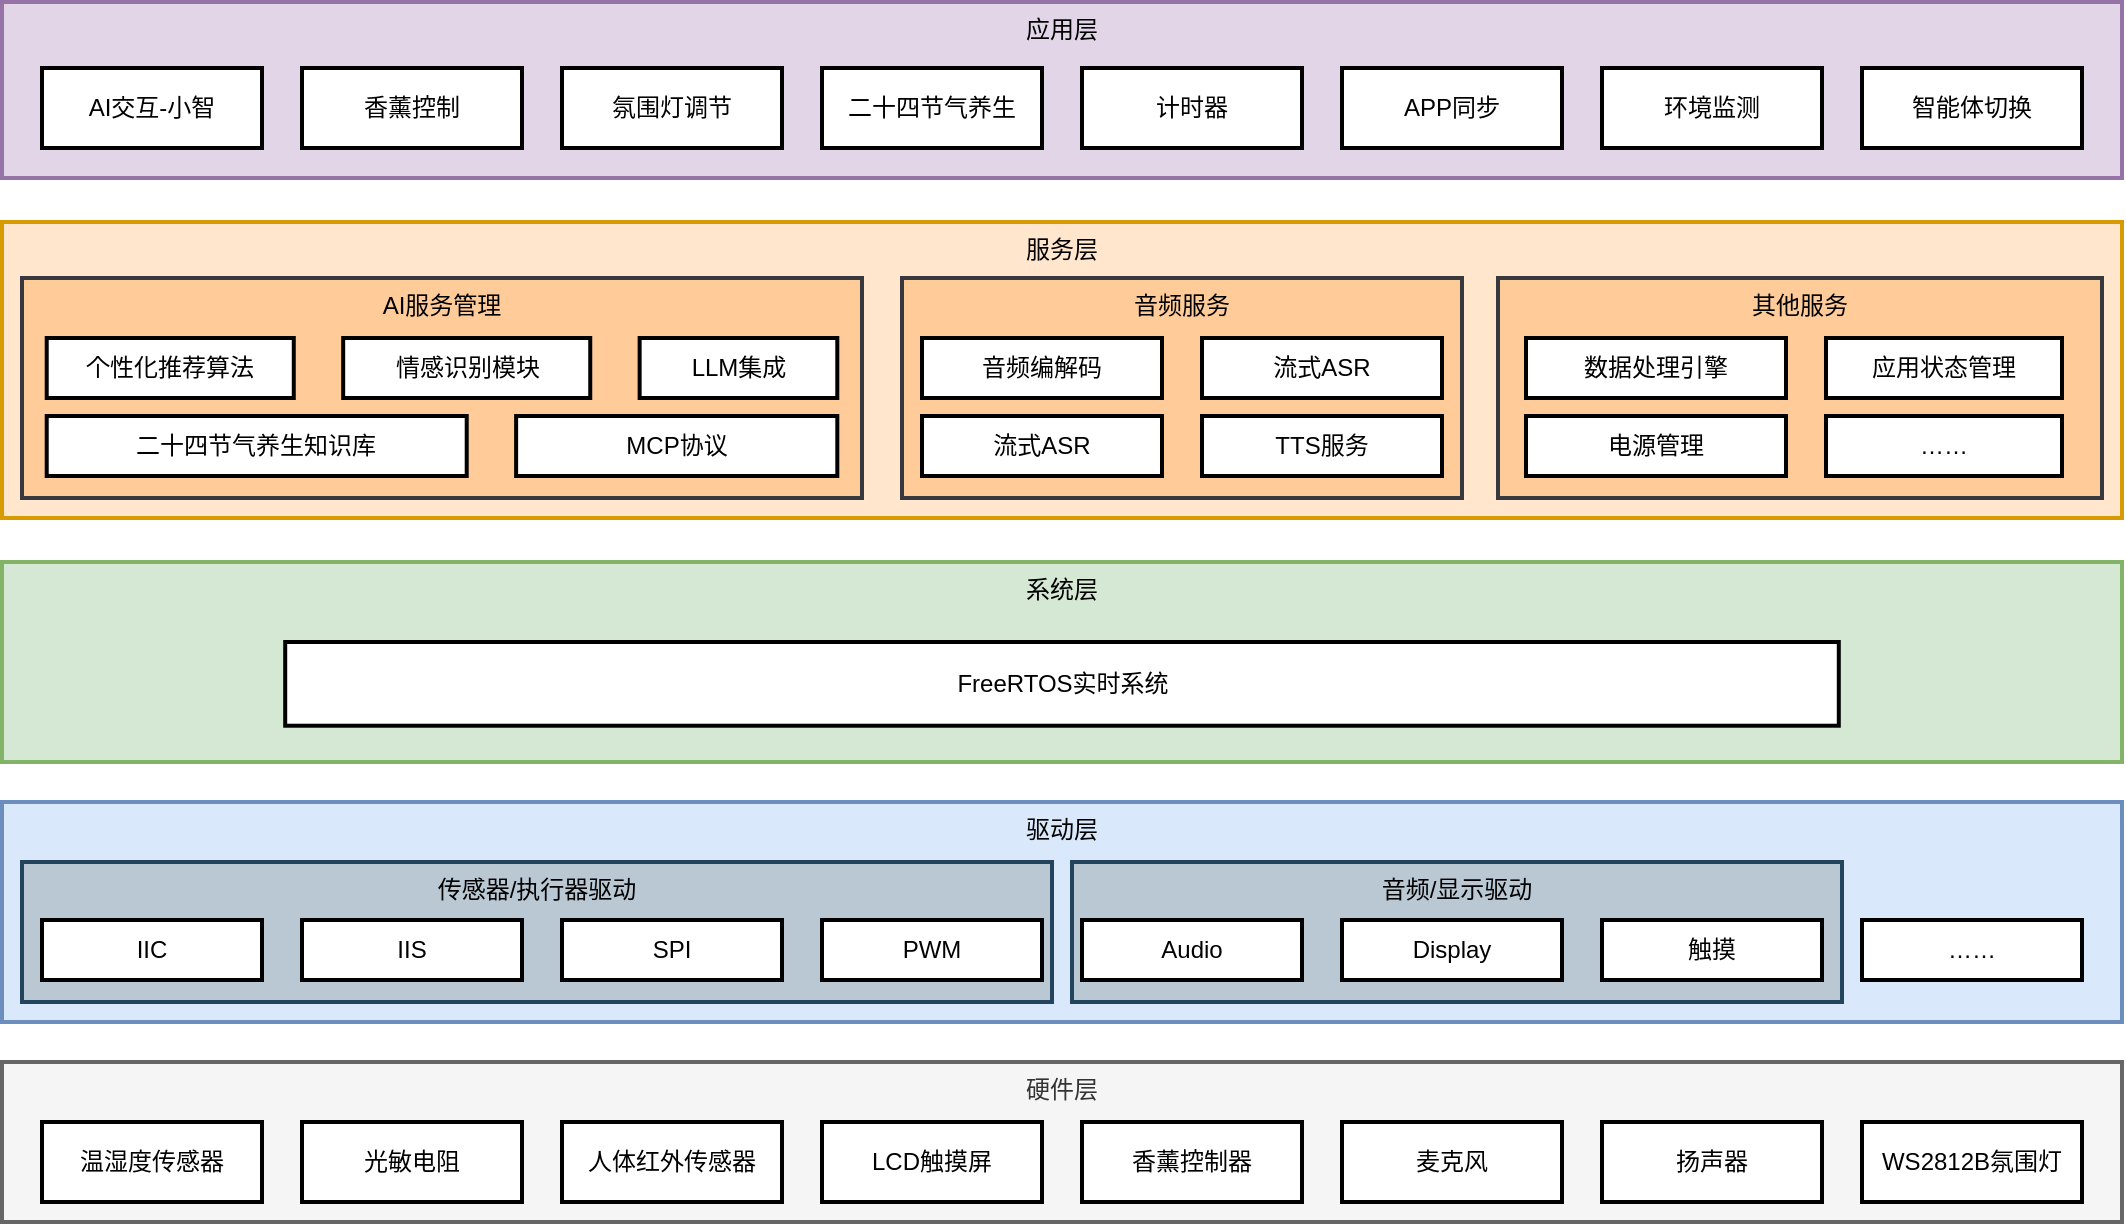 <mxfile version="28.0.9">
  <diagram name="第 1 页" id="M9SJtQtsaJ2pXR9Bw8MJ">
    <mxGraphModel dx="915" dy="1246" grid="1" gridSize="10" guides="1" tooltips="1" connect="1" arrows="1" fold="1" page="1" pageScale="1" pageWidth="827" pageHeight="1169" background="none" math="0" shadow="0">
      <root>
        <mxCell id="0" />
        <mxCell id="1" parent="0" />
        <mxCell id="Z2PmYvO4jJ18WDGjRkqo-59" value="硬件层" style="whiteSpace=wrap;strokeWidth=2;verticalAlign=top;container=0;fillColor=#f5f5f5;fontColor=#333333;strokeColor=#666666;" vertex="1" parent="1">
          <mxGeometry x="1110" y="630" width="1060" height="80" as="geometry" />
        </mxCell>
        <mxCell id="Z2PmYvO4jJ18WDGjRkqo-45" value="温湿度传感器" style="whiteSpace=wrap;strokeWidth=2;" vertex="1" parent="1">
          <mxGeometry x="1130" y="660" width="110" height="40" as="geometry" />
        </mxCell>
        <mxCell id="Z2PmYvO4jJ18WDGjRkqo-46" value="光敏电阻" style="whiteSpace=wrap;strokeWidth=2;" vertex="1" parent="1">
          <mxGeometry x="1260" y="660" width="110" height="40" as="geometry" />
        </mxCell>
        <mxCell id="Z2PmYvO4jJ18WDGjRkqo-47" value="人体红外传感器" style="whiteSpace=wrap;strokeWidth=2;" vertex="1" parent="1">
          <mxGeometry x="1390" y="660" width="110" height="40" as="geometry" />
        </mxCell>
        <mxCell id="Z2PmYvO4jJ18WDGjRkqo-48" value="LCD触摸屏" style="whiteSpace=wrap;strokeWidth=2;" vertex="1" parent="1">
          <mxGeometry x="1520" y="660" width="110" height="40" as="geometry" />
        </mxCell>
        <mxCell id="Z2PmYvO4jJ18WDGjRkqo-49" value="香薰控制器" style="whiteSpace=wrap;strokeWidth=2;" vertex="1" parent="1">
          <mxGeometry x="1650" y="660" width="110" height="40" as="geometry" />
        </mxCell>
        <mxCell id="Z2PmYvO4jJ18WDGjRkqo-50" value="麦克风" style="whiteSpace=wrap;strokeWidth=2;" vertex="1" parent="1">
          <mxGeometry x="1780" y="660" width="110" height="40" as="geometry" />
        </mxCell>
        <mxCell id="Z2PmYvO4jJ18WDGjRkqo-51" value="扬声器" style="whiteSpace=wrap;strokeWidth=2;" vertex="1" parent="1">
          <mxGeometry x="1910" y="660" width="110" height="40" as="geometry" />
        </mxCell>
        <mxCell id="Z2PmYvO4jJ18WDGjRkqo-52" value="WS2812B氛围灯" style="whiteSpace=wrap;strokeWidth=2;" vertex="1" parent="1">
          <mxGeometry x="2040" y="660" width="110" height="40" as="geometry" />
        </mxCell>
        <mxCell id="Z2PmYvO4jJ18WDGjRkqo-60" value="驱动层" style="whiteSpace=wrap;strokeWidth=2;verticalAlign=top;container=0;fillColor=#dae8fc;strokeColor=#6c8ebf;" vertex="1" parent="1">
          <mxGeometry x="1110" y="500" width="1060" height="110" as="geometry" />
        </mxCell>
        <mxCell id="Z2PmYvO4jJ18WDGjRkqo-73" value="系统层" style="whiteSpace=wrap;strokeWidth=2;verticalAlign=top;fillColor=#d5e8d4;strokeColor=#82b366;" vertex="1" parent="1">
          <mxGeometry x="1110" y="380" width="1060" height="100" as="geometry" />
        </mxCell>
        <mxCell id="Z2PmYvO4jJ18WDGjRkqo-74" value="FreeRTOS实时系统" style="whiteSpace=wrap;strokeWidth=2;" vertex="1" parent="Z2PmYvO4jJ18WDGjRkqo-73">
          <mxGeometry x="141.599" y="39.999" width="776.794" height="41.86" as="geometry" />
        </mxCell>
        <mxCell id="Z2PmYvO4jJ18WDGjRkqo-78" value="个性化推荐算法" style="whiteSpace=wrap;strokeWidth=2;" vertex="1" parent="1">
          <mxGeometry x="1880" y="128" width="172" height="45" as="geometry" />
        </mxCell>
        <mxCell id="Z2PmYvO4jJ18WDGjRkqo-88" value="应用层" style="whiteSpace=wrap;strokeWidth=2;verticalAlign=top;container=0;fillColor=#e1d5e7;strokeColor=#9673a6;" vertex="1" parent="1">
          <mxGeometry x="1110" y="100" width="1060" height="88" as="geometry" />
        </mxCell>
        <mxCell id="Z2PmYvO4jJ18WDGjRkqo-81" value="服务层" style="whiteSpace=wrap;strokeWidth=2;verticalAlign=top;container=0;fillColor=#ffe6cc;strokeColor=#d79b00;" vertex="1" parent="1">
          <mxGeometry x="1110" y="210" width="1060" height="148" as="geometry" />
        </mxCell>
        <mxCell id="Z2PmYvO4jJ18WDGjRkqo-97" value="传感器/执行器驱动" style="whiteSpace=wrap;strokeWidth=2;verticalAlign=top;container=0;fillColor=#bac8d3;strokeColor=#23445d;" vertex="1" parent="1">
          <mxGeometry x="1120" y="530" width="515" height="70" as="geometry" />
        </mxCell>
        <mxCell id="Z2PmYvO4jJ18WDGjRkqo-61" value="IIC" style="whiteSpace=wrap;strokeWidth=2;" vertex="1" parent="1">
          <mxGeometry x="1130" y="559" width="110" height="30" as="geometry" />
        </mxCell>
        <mxCell id="Z2PmYvO4jJ18WDGjRkqo-62" value="IIS" style="whiteSpace=wrap;strokeWidth=2;" vertex="1" parent="1">
          <mxGeometry x="1260" y="559" width="110" height="30" as="geometry" />
        </mxCell>
        <mxCell id="Z2PmYvO4jJ18WDGjRkqo-63" value="SPI" style="whiteSpace=wrap;strokeWidth=2;" vertex="1" parent="1">
          <mxGeometry x="1390" y="559" width="110" height="30" as="geometry" />
        </mxCell>
        <mxCell id="Z2PmYvO4jJ18WDGjRkqo-64" value="PWM" style="whiteSpace=wrap;strokeWidth=2;" vertex="1" parent="1">
          <mxGeometry x="1520" y="559" width="110" height="30" as="geometry" />
        </mxCell>
        <mxCell id="Z2PmYvO4jJ18WDGjRkqo-69" value="……" style="whiteSpace=wrap;strokeWidth=2;" vertex="1" parent="1">
          <mxGeometry x="2040" y="559" width="110" height="30" as="geometry" />
        </mxCell>
        <mxCell id="Z2PmYvO4jJ18WDGjRkqo-98" value="音频/显示驱动" style="whiteSpace=wrap;strokeWidth=2;verticalAlign=top;container=0;fillColor=#bac8d3;strokeColor=#23445d;" vertex="1" parent="1">
          <mxGeometry x="1645" y="530" width="385" height="70" as="geometry" />
        </mxCell>
        <mxCell id="Z2PmYvO4jJ18WDGjRkqo-65" value="Audio" style="whiteSpace=wrap;strokeWidth=2;" vertex="1" parent="1">
          <mxGeometry x="1650" y="559" width="110" height="30" as="geometry" />
        </mxCell>
        <mxCell id="Z2PmYvO4jJ18WDGjRkqo-67" value="Display" style="whiteSpace=wrap;strokeWidth=2;" vertex="1" parent="1">
          <mxGeometry x="1780" y="559" width="110" height="30" as="geometry" />
        </mxCell>
        <mxCell id="Z2PmYvO4jJ18WDGjRkqo-68" value="触摸" style="whiteSpace=wrap;strokeWidth=2;" vertex="1" parent="1">
          <mxGeometry x="1910" y="559" width="110" height="30" as="geometry" />
        </mxCell>
        <mxCell id="Z2PmYvO4jJ18WDGjRkqo-100" value="音频服务" style="whiteSpace=wrap;strokeWidth=2;verticalAlign=top;container=0;fillColor=#ffcc99;strokeColor=#36393d;" vertex="1" parent="1">
          <mxGeometry x="1560" y="238" width="280" height="110" as="geometry" />
        </mxCell>
        <mxCell id="Z2PmYvO4jJ18WDGjRkqo-91" value="流式ASR" style="whiteSpace=wrap;strokeWidth=2;container=0;" vertex="1" parent="1">
          <mxGeometry x="1570" y="307" width="120" height="30" as="geometry" />
        </mxCell>
        <mxCell id="Z2PmYvO4jJ18WDGjRkqo-93" value="音频编解码" style="whiteSpace=wrap;strokeWidth=2;container=0;" vertex="1" parent="1">
          <mxGeometry x="1570.0" y="268" width="120" height="30" as="geometry" />
        </mxCell>
        <mxCell id="Z2PmYvO4jJ18WDGjRkqo-101" value="" style="group" vertex="1" connectable="0" parent="1">
          <mxGeometry x="1120" y="238" width="420" height="110" as="geometry" />
        </mxCell>
        <mxCell id="Z2PmYvO4jJ18WDGjRkqo-99" value="AI服务管理" style="whiteSpace=wrap;strokeWidth=2;verticalAlign=top;container=0;fillColor=#ffcc99;strokeColor=#36393d;" vertex="1" parent="Z2PmYvO4jJ18WDGjRkqo-101">
          <mxGeometry width="420" height="110" as="geometry" />
        </mxCell>
        <mxCell id="Z2PmYvO4jJ18WDGjRkqo-82" value="个性化推荐算法" style="whiteSpace=wrap;strokeWidth=2;container=0;" vertex="1" parent="Z2PmYvO4jJ18WDGjRkqo-101">
          <mxGeometry x="12.353" y="30" width="123.529" height="30" as="geometry" />
        </mxCell>
        <mxCell id="Z2PmYvO4jJ18WDGjRkqo-83" value="情感识别模块" style="whiteSpace=wrap;strokeWidth=2;container=0;" vertex="1" parent="Z2PmYvO4jJ18WDGjRkqo-101">
          <mxGeometry x="160.588" y="30" width="123.529" height="30" as="geometry" />
        </mxCell>
        <mxCell id="Z2PmYvO4jJ18WDGjRkqo-84" value="二十四节气养生知识库" style="whiteSpace=wrap;strokeWidth=2;container=0;" vertex="1" parent="Z2PmYvO4jJ18WDGjRkqo-101">
          <mxGeometry x="12.353" y="69" width="210" height="30" as="geometry" />
        </mxCell>
        <mxCell id="Z2PmYvO4jJ18WDGjRkqo-92" value="LLM集成" style="whiteSpace=wrap;strokeWidth=2;container=0;" vertex="1" parent="Z2PmYvO4jJ18WDGjRkqo-101">
          <mxGeometry x="308.818" y="30" width="98.824" height="30" as="geometry" />
        </mxCell>
        <mxCell id="Z2PmYvO4jJ18WDGjRkqo-94" value="MCP协议" style="whiteSpace=wrap;strokeWidth=2;container=0;" vertex="1" parent="Z2PmYvO4jJ18WDGjRkqo-101">
          <mxGeometry x="247.059" y="69" width="160.588" height="30" as="geometry" />
        </mxCell>
        <mxCell id="Z2PmYvO4jJ18WDGjRkqo-102" value="流式ASR" style="whiteSpace=wrap;strokeWidth=2;container=0;" vertex="1" parent="1">
          <mxGeometry x="1710" y="268" width="120" height="30" as="geometry" />
        </mxCell>
        <mxCell id="Z2PmYvO4jJ18WDGjRkqo-103" value="TTS服务" style="whiteSpace=wrap;strokeWidth=2;container=0;" vertex="1" parent="1">
          <mxGeometry x="1710.0" y="307" width="120" height="30" as="geometry" />
        </mxCell>
        <mxCell id="Z2PmYvO4jJ18WDGjRkqo-104" value="其他服务" style="whiteSpace=wrap;strokeWidth=2;verticalAlign=top;container=0;fillColor=#ffcc99;strokeColor=#36393d;" vertex="1" parent="1">
          <mxGeometry x="1858" y="238" width="302" height="110" as="geometry" />
        </mxCell>
        <mxCell id="Z2PmYvO4jJ18WDGjRkqo-85" value="电源管理" style="whiteSpace=wrap;strokeWidth=2;container=0;" vertex="1" parent="1">
          <mxGeometry x="1872.005" y="307" width="130" height="30" as="geometry" />
        </mxCell>
        <mxCell id="Z2PmYvO4jJ18WDGjRkqo-96" value="……" style="whiteSpace=wrap;strokeWidth=2;container=0;" vertex="1" parent="1">
          <mxGeometry x="2022" y="307" width="118" height="30" as="geometry" />
        </mxCell>
        <mxCell id="Z2PmYvO4jJ18WDGjRkqo-105" value="数据处理引擎" style="whiteSpace=wrap;strokeWidth=2;container=0;" vertex="1" parent="1">
          <mxGeometry x="1872" y="268" width="130" height="30" as="geometry" />
        </mxCell>
        <mxCell id="Z2PmYvO4jJ18WDGjRkqo-106" value="应用状态管理" style="whiteSpace=wrap;strokeWidth=2;container=0;" vertex="1" parent="1">
          <mxGeometry x="2021.995" y="268" width="118" height="30" as="geometry" />
        </mxCell>
        <mxCell id="Z2PmYvO4jJ18WDGjRkqo-107" value="AI交互-小智" style="whiteSpace=wrap;strokeWidth=2;" vertex="1" parent="1">
          <mxGeometry x="1130" y="133" width="110" height="40" as="geometry" />
        </mxCell>
        <mxCell id="Z2PmYvO4jJ18WDGjRkqo-108" value="香薰控制" style="whiteSpace=wrap;strokeWidth=2;" vertex="1" parent="1">
          <mxGeometry x="1260" y="133" width="110" height="40" as="geometry" />
        </mxCell>
        <mxCell id="Z2PmYvO4jJ18WDGjRkqo-109" value="氛围灯调节" style="whiteSpace=wrap;strokeWidth=2;" vertex="1" parent="1">
          <mxGeometry x="1390" y="133" width="110" height="40" as="geometry" />
        </mxCell>
        <mxCell id="Z2PmYvO4jJ18WDGjRkqo-110" value="二十四节气养生" style="whiteSpace=wrap;strokeWidth=2;" vertex="1" parent="1">
          <mxGeometry x="1520" y="133" width="110" height="40" as="geometry" />
        </mxCell>
        <mxCell id="Z2PmYvO4jJ18WDGjRkqo-111" value="计时器" style="whiteSpace=wrap;strokeWidth=2;" vertex="1" parent="1">
          <mxGeometry x="1650" y="133" width="110" height="40" as="geometry" />
        </mxCell>
        <mxCell id="Z2PmYvO4jJ18WDGjRkqo-112" value="APP同步" style="whiteSpace=wrap;strokeWidth=2;" vertex="1" parent="1">
          <mxGeometry x="1780" y="133" width="110" height="40" as="geometry" />
        </mxCell>
        <mxCell id="Z2PmYvO4jJ18WDGjRkqo-113" value="环境监测" style="whiteSpace=wrap;strokeWidth=2;" vertex="1" parent="1">
          <mxGeometry x="1910" y="133" width="110" height="40" as="geometry" />
        </mxCell>
        <mxCell id="Z2PmYvO4jJ18WDGjRkqo-114" value="智能体切换" style="whiteSpace=wrap;strokeWidth=2;" vertex="1" parent="1">
          <mxGeometry x="2040" y="133" width="110" height="40" as="geometry" />
        </mxCell>
      </root>
    </mxGraphModel>
  </diagram>
</mxfile>
